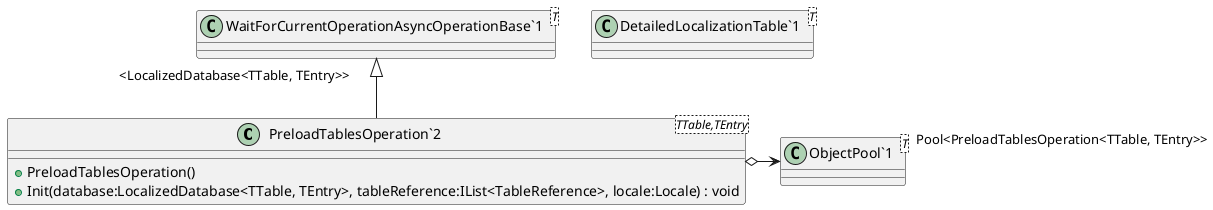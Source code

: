 @startuml
class "PreloadTablesOperation`2"<TTable,TEntry> {
    + PreloadTablesOperation()
    + Init(database:LocalizedDatabase<TTable, TEntry>, tableReference:IList<TableReference>, locale:Locale) : void
}
class "WaitForCurrentOperationAsyncOperationBase`1"<T> {
}
class "DetailedLocalizationTable`1"<T> {
}
class "ObjectPool`1"<T> {
}
"WaitForCurrentOperationAsyncOperationBase`1" "<LocalizedDatabase<TTable, TEntry>>" <|-- "PreloadTablesOperation`2"
"PreloadTablesOperation`2" o-> "Pool<PreloadTablesOperation<TTable, TEntry>>" "ObjectPool`1"
@enduml
